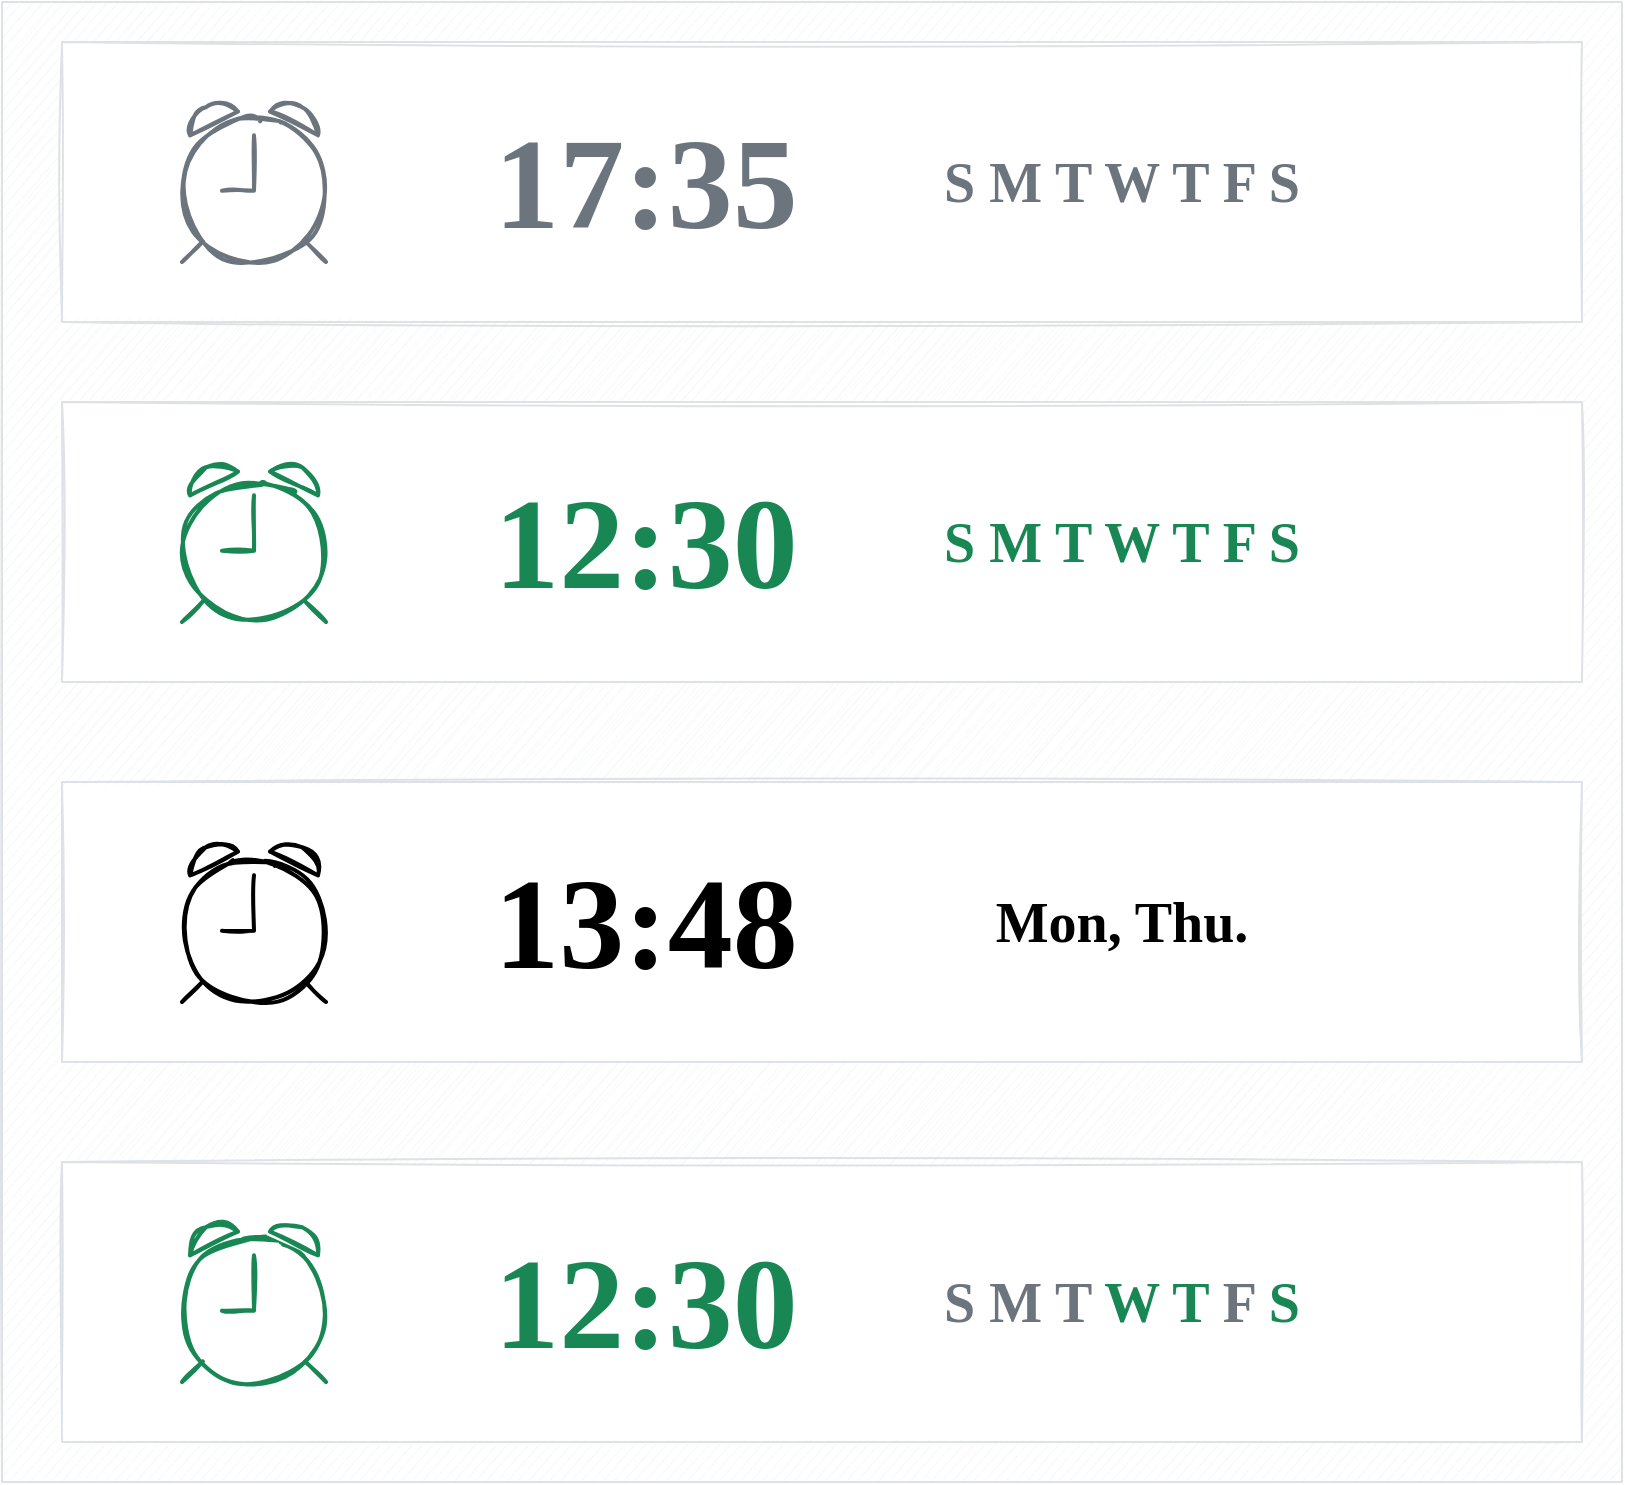 <mxfile version="13.10.4" type="device" pages="4"><diagram id="0MzR9gaXf1y7M-Q8e0nS" name="Page-1"><mxGraphModel dx="1422" dy="806" grid="1" gridSize="10" guides="1" tooltips="1" connect="1" arrows="1" fold="1" page="1" pageScale="1" pageWidth="850" pageHeight="1400" math="0" shadow="0"><root><mxCell id="0"/><mxCell id="CeQlGTK4tBVjJ5nVLQOM-20" value="Back" style="locked=1;" parent="0"/><mxCell id="CeQlGTK4tBVjJ5nVLQOM-21" value="" style="rounded=0;whiteSpace=wrap;html=1;sketch=1;strokeColor=#DEE2E6;fillColor=#f8f9fa;" vertex="1" parent="CeQlGTK4tBVjJ5nVLQOM-20"><mxGeometry x="10" y="20" width="810" height="740" as="geometry"/></mxCell><mxCell id="1" style="locked=1;" parent="0"/><mxCell id="CeQlGTK4tBVjJ5nVLQOM-10" value="" style="whiteSpace=wrap;html=1;sketch=1;strokeColor=#DEE2E6;" vertex="1" parent="1"><mxGeometry x="40" y="40" width="760" height="140" as="geometry"/></mxCell><mxCell id="CeQlGTK4tBVjJ5nVLQOM-11" value="" style="html=1;verticalLabelPosition=bottom;align=center;labelBackgroundColor=#ffffff;verticalAlign=top;strokeWidth=2;shadow=0;dashed=0;shape=mxgraph.ios7.icons.alarm_clock;sketch=1;strokeColor=#6c757D;" vertex="1" parent="1"><mxGeometry x="100" y="70" width="72" height="80" as="geometry"/></mxCell><mxCell id="CeQlGTK4tBVjJ5nVLQOM-12" value="&lt;font size=&quot;1&quot; data-font-src=&quot;https://fonts.googleapis.com/css?family=Cabin+Sketch&quot; face=&quot;Cabin Sketch&quot; color=&quot;#6c757d&quot;&gt;&lt;b style=&quot;font-size: 65px&quot;&gt;17:35&lt;/b&gt;&lt;/font&gt;" style="text;html=1;fillColor=none;align=center;verticalAlign=middle;whiteSpace=wrap;rounded=0;sketch=1;" vertex="1" parent="1"><mxGeometry x="250" y="80" width="164" height="60" as="geometry"/></mxCell><mxCell id="CeQlGTK4tBVjJ5nVLQOM-13" value="&lt;p&gt;&lt;b&gt;&lt;font style=&quot;font-size: 28px&quot; data-font-src=&quot;https://fonts.googleapis.com/css?family=Cabin+Sketch&quot; face=&quot;Cabin Sketch&quot; color=&quot;#6c757d&quot;&gt;S M T W T F S&lt;/font&gt;&lt;/b&gt;&lt;/p&gt;" style="text;html=1;fillColor=none;align=center;verticalAlign=middle;whiteSpace=wrap;rounded=0;sketch=1;" vertex="1" parent="1"><mxGeometry x="450" y="90" width="240" height="40" as="geometry"/></mxCell><mxCell id="CeQlGTK4tBVjJ5nVLQOM-14" value="" style="shape=image;html=1;verticalAlign=top;verticalLabelPosition=bottom;labelBackgroundColor=#ffffff;imageAspect=0;aspect=fixed;image=https://cdn3.iconfinder.com/data/icons/user-interface-169/32/cross-128.png;sketch=1;strokeColor=#000000;" vertex="1" parent="1"><mxGeometry x="740" y="62" width="28" height="28" as="geometry"/></mxCell><mxCell id="CeQlGTK4tBVjJ5nVLQOM-15" value="" style="whiteSpace=wrap;html=1;sketch=1;strokeColor=#DEE2E6;" vertex="1" parent="1"><mxGeometry x="40" y="220" width="760" height="140" as="geometry"/></mxCell><mxCell id="CeQlGTK4tBVjJ5nVLQOM-16" value="" style="html=1;verticalLabelPosition=bottom;align=center;labelBackgroundColor=#ffffff;verticalAlign=top;strokeWidth=2;shadow=0;dashed=0;shape=mxgraph.ios7.icons.alarm_clock;sketch=1;strokeColor=#198754;" vertex="1" parent="1"><mxGeometry x="100" y="250" width="72" height="80" as="geometry"/></mxCell><mxCell id="CeQlGTK4tBVjJ5nVLQOM-17" value="&lt;font size=&quot;1&quot; data-font-src=&quot;https://fonts.googleapis.com/css?family=Cabin+Sketch&quot; face=&quot;Cabin Sketch&quot; color=&quot;#198754&quot;&gt;&lt;b style=&quot;font-size: 65px&quot;&gt;12:30&lt;/b&gt;&lt;/font&gt;" style="text;html=1;strokeColor=none;fillColor=none;align=center;verticalAlign=middle;whiteSpace=wrap;rounded=0;sketch=1;" vertex="1" parent="1"><mxGeometry x="250" y="260" width="164" height="60" as="geometry"/></mxCell><mxCell id="CeQlGTK4tBVjJ5nVLQOM-18" value="&lt;p&gt;&lt;b&gt;&lt;font style=&quot;font-size: 28px&quot; data-font-src=&quot;https://fonts.googleapis.com/css?family=Cabin+Sketch&quot; face=&quot;Cabin Sketch&quot; color=&quot;#198754&quot;&gt;S M T W T F S&lt;/font&gt;&lt;/b&gt;&lt;/p&gt;" style="text;html=1;strokeColor=none;fillColor=none;align=center;verticalAlign=middle;whiteSpace=wrap;rounded=0;sketch=1;" vertex="1" parent="1"><mxGeometry x="450" y="270" width="240" height="40" as="geometry"/></mxCell><mxCell id="CeQlGTK4tBVjJ5nVLQOM-19" value="" style="shape=image;html=1;verticalAlign=top;verticalLabelPosition=bottom;labelBackgroundColor=#ffffff;imageAspect=0;aspect=fixed;image=https://cdn3.iconfinder.com/data/icons/user-interface-169/32/cross-128.png;sketch=1;strokeColor=#000000;" vertex="1" parent="1"><mxGeometry x="740" y="242" width="28" height="28" as="geometry"/></mxCell><mxCell id="CeQlGTK4tBVjJ5nVLQOM-22" value="" style="whiteSpace=wrap;html=1;sketch=1;strokeColor=#dee2e6;" vertex="1" parent="1"><mxGeometry x="40" y="410" width="760" height="140" as="geometry"/></mxCell><mxCell id="CeQlGTK4tBVjJ5nVLQOM-23" value="" style="html=1;verticalLabelPosition=bottom;align=center;labelBackgroundColor=#ffffff;verticalAlign=top;strokeWidth=2;shadow=0;dashed=0;shape=mxgraph.ios7.icons.alarm_clock;sketch=1;" vertex="1" parent="1"><mxGeometry x="100" y="440" width="72" height="80" as="geometry"/></mxCell><mxCell id="CeQlGTK4tBVjJ5nVLQOM-24" value="&lt;font size=&quot;1&quot; data-font-src=&quot;https://fonts.googleapis.com/css?family=Cabin+Sketch&quot; face=&quot;Cabin Sketch&quot;&gt;&lt;b style=&quot;font-size: 65px&quot;&gt;13:48&lt;/b&gt;&lt;/font&gt;" style="text;html=1;strokeColor=none;fillColor=none;align=center;verticalAlign=middle;whiteSpace=wrap;rounded=0;sketch=1;" vertex="1" parent="1"><mxGeometry x="250" y="450" width="164" height="60" as="geometry"/></mxCell><mxCell id="CeQlGTK4tBVjJ5nVLQOM-25" value="&lt;p&gt;&lt;b&gt;&lt;font style=&quot;font-size: 28px&quot; data-font-src=&quot;https://fonts.googleapis.com/css?family=Cabin+Sketch&quot; face=&quot;Cabin Sketch&quot;&gt;Mon, Thu.&lt;/font&gt;&lt;/b&gt;&lt;/p&gt;" style="text;html=1;strokeColor=none;fillColor=none;align=center;verticalAlign=middle;whiteSpace=wrap;rounded=0;sketch=1;" vertex="1" parent="1"><mxGeometry x="450" y="460" width="240" height="40" as="geometry"/></mxCell><mxCell id="CeQlGTK4tBVjJ5nVLQOM-26" value="" style="shape=image;html=1;verticalAlign=top;verticalLabelPosition=bottom;labelBackgroundColor=#ffffff;imageAspect=0;aspect=fixed;image=https://cdn3.iconfinder.com/data/icons/user-interface-169/32/cross-128.png;sketch=1;strokeColor=#000000;" vertex="1" parent="1"><mxGeometry x="740" y="432" width="28" height="28" as="geometry"/></mxCell><mxCell id="CeQlGTK4tBVjJ5nVLQOM-27" value="" style="whiteSpace=wrap;html=1;sketch=1;strokeColor=#DEE2E6;" vertex="1" parent="1"><mxGeometry x="40" y="600" width="760" height="140" as="geometry"/></mxCell><mxCell id="CeQlGTK4tBVjJ5nVLQOM-28" value="" style="html=1;verticalLabelPosition=bottom;align=center;labelBackgroundColor=#ffffff;verticalAlign=top;strokeWidth=2;shadow=0;dashed=0;shape=mxgraph.ios7.icons.alarm_clock;sketch=1;strokeColor=#198754;" vertex="1" parent="1"><mxGeometry x="100" y="630" width="72" height="80" as="geometry"/></mxCell><mxCell id="CeQlGTK4tBVjJ5nVLQOM-29" value="&lt;font size=&quot;1&quot; data-font-src=&quot;https://fonts.googleapis.com/css?family=Cabin+Sketch&quot; face=&quot;Cabin Sketch&quot; color=&quot;#198754&quot;&gt;&lt;b style=&quot;font-size: 65px&quot;&gt;12:30&lt;/b&gt;&lt;/font&gt;" style="text;html=1;strokeColor=none;fillColor=none;align=center;verticalAlign=middle;whiteSpace=wrap;rounded=0;sketch=1;" vertex="1" parent="1"><mxGeometry x="250" y="640" width="164" height="60" as="geometry"/></mxCell><mxCell id="CeQlGTK4tBVjJ5nVLQOM-30" value="&lt;p&gt;&lt;b&gt;&lt;font style=&quot;font-size: 28px&quot; data-font-src=&quot;https://fonts.googleapis.com/css?family=Cabin+Sketch&quot; face=&quot;Cabin Sketch&quot; color=&quot;#6c757d&quot;&gt;S M&lt;/font&gt;&lt;font style=&quot;font-size: 28px&quot; data-font-src=&quot;https://fonts.googleapis.com/css?family=Cabin+Sketch&quot; face=&quot;Cabin Sketch&quot; color=&quot;#198754&quot;&gt; &lt;/font&gt;&lt;font style=&quot;font-size: 28px&quot; data-font-src=&quot;https://fonts.googleapis.com/css?family=Cabin+Sketch&quot; face=&quot;Cabin Sketch&quot; color=&quot;#6c757d&quot;&gt;T&lt;/font&gt;&lt;font style=&quot;font-size: 28px&quot; data-font-src=&quot;https://fonts.googleapis.com/css?family=Cabin+Sketch&quot; face=&quot;Cabin Sketch&quot; color=&quot;#198754&quot;&gt; W T &lt;/font&gt;&lt;font style=&quot;font-size: 28px&quot; data-font-src=&quot;https://fonts.googleapis.com/css?family=Cabin+Sketch&quot; face=&quot;Cabin Sketch&quot; color=&quot;#6c757d&quot;&gt;F&lt;/font&gt;&lt;font style=&quot;font-size: 28px&quot; data-font-src=&quot;https://fonts.googleapis.com/css?family=Cabin+Sketch&quot; face=&quot;Cabin Sketch&quot; color=&quot;#198754&quot;&gt; S&lt;/font&gt;&lt;/b&gt;&lt;/p&gt;" style="text;html=1;strokeColor=none;fillColor=none;align=center;verticalAlign=middle;whiteSpace=wrap;rounded=0;sketch=1;" vertex="1" parent="1"><mxGeometry x="450" y="650" width="240" height="40" as="geometry"/></mxCell><mxCell id="CeQlGTK4tBVjJ5nVLQOM-31" value="" style="shape=image;html=1;verticalAlign=top;verticalLabelPosition=bottom;labelBackgroundColor=#ffffff;imageAspect=0;aspect=fixed;image=https://cdn3.iconfinder.com/data/icons/user-interface-169/32/cross-128.png;sketch=1;strokeColor=#000000;" vertex="1" parent="1"><mxGeometry x="740" y="622" width="28" height="28" as="geometry"/></mxCell></root></mxGraphModel></diagram><diagram id="_zBQYnnRmFBv37U8z1xf" name="Deactive"><mxGraphModel dx="1422" dy="806" grid="1" gridSize="10" guides="1" tooltips="1" connect="1" arrows="1" fold="1" page="1" pageScale="1" pageWidth="850" pageHeight="1400" math="0" shadow="0"><root><mxCell id="-3cBfx2xXV6WpAaV_bhJ-0"/><mxCell id="-3cBfx2xXV6WpAaV_bhJ-1" style="locked=1;" parent="-3cBfx2xXV6WpAaV_bhJ-0"/><mxCell id="dyO-uHmtAqwYj8nX7CIS-0" value="" style="rounded=0;whiteSpace=wrap;html=1;sketch=1;strokeColor=#DEE2E6;fillColor=#f8f9fa;" vertex="1" parent="-3cBfx2xXV6WpAaV_bhJ-1"><mxGeometry x="10" y="20" width="810" height="220" as="geometry"/></mxCell><mxCell id="-XKQG5-txdioDnkuQYrb-0" value="" style="whiteSpace=wrap;html=1;sketch=1;strokeColor=#DEE2E6;" vertex="1" parent="-3cBfx2xXV6WpAaV_bhJ-1"><mxGeometry x="40" y="40" width="760" height="140" as="geometry"/></mxCell><mxCell id="-XKQG5-txdioDnkuQYrb-1" value="" style="html=1;verticalLabelPosition=bottom;align=center;labelBackgroundColor=#ffffff;verticalAlign=top;strokeWidth=2;shadow=0;dashed=0;shape=mxgraph.ios7.icons.alarm_clock;sketch=1;strokeColor=#6c757D;" vertex="1" parent="-3cBfx2xXV6WpAaV_bhJ-1"><mxGeometry x="100" y="70" width="72" height="80" as="geometry"/></mxCell><mxCell id="-XKQG5-txdioDnkuQYrb-2" value="&lt;font size=&quot;1&quot; data-font-src=&quot;https://fonts.googleapis.com/css?family=Cabin+Sketch&quot; face=&quot;Cabin Sketch&quot; color=&quot;#6c757d&quot;&gt;&lt;b style=&quot;font-size: 65px&quot;&gt;17:35&lt;/b&gt;&lt;/font&gt;" style="text;html=1;fillColor=none;align=center;verticalAlign=middle;whiteSpace=wrap;rounded=0;sketch=1;" vertex="1" parent="-3cBfx2xXV6WpAaV_bhJ-1"><mxGeometry x="250" y="80" width="164" height="60" as="geometry"/></mxCell><mxCell id="-XKQG5-txdioDnkuQYrb-3" value="&lt;p&gt;&lt;b&gt;&lt;font style=&quot;font-size: 28px&quot; data-font-src=&quot;https://fonts.googleapis.com/css?family=Cabin+Sketch&quot; face=&quot;Cabin Sketch&quot; color=&quot;#6c757d&quot;&gt;S M T W T F S&lt;/font&gt;&lt;/b&gt;&lt;/p&gt;" style="text;html=1;fillColor=none;align=center;verticalAlign=middle;whiteSpace=wrap;rounded=0;sketch=1;" vertex="1" parent="-3cBfx2xXV6WpAaV_bhJ-1"><mxGeometry x="450" y="90" width="240" height="40" as="geometry"/></mxCell><mxCell id="-XKQG5-txdioDnkuQYrb-4" value="" style="shape=image;html=1;verticalAlign=top;verticalLabelPosition=bottom;labelBackgroundColor=#ffffff;imageAspect=0;aspect=fixed;image=https://cdn3.iconfinder.com/data/icons/user-interface-169/32/cross-128.png;sketch=1;strokeColor=#000000;" vertex="1" parent="-3cBfx2xXV6WpAaV_bhJ-1"><mxGeometry x="740" y="62" width="28" height="28" as="geometry"/></mxCell><mxCell id="dyO-uHmtAqwYj8nX7CIS-2" value="Ske" style="locked=1;" parent="-3cBfx2xXV6WpAaV_bhJ-0"/><mxCell id="dyO-uHmtAqwYj8nX7CIS-3" value="" style="endArrow=oval;html=1;strokeWidth=2;startArrow=oval;startFill=1;endFill=1;strokeColor=#0d6efd;" edge="1" parent="dyO-uHmtAqwYj8nX7CIS-2"><mxGeometry width="50" height="50" relative="1" as="geometry"><mxPoint x="490" y="130" as="sourcePoint"/><mxPoint x="660" y="130" as="targetPoint"/></mxGeometry></mxCell><mxCell id="dyO-uHmtAqwYj8nX7CIS-4" value="" style="endArrow=none;html=1;strokeColor=#0d6efd;strokeWidth=2;endFill=0;startArrow=none;startFill=0;" edge="1" parent="dyO-uHmtAqwYj8nX7CIS-2"><mxGeometry width="50" height="50" relative="1" as="geometry"><mxPoint x="570" y="200" as="sourcePoint"/><mxPoint x="570" y="130" as="targetPoint"/></mxGeometry></mxCell><mxCell id="dyO-uHmtAqwYj8nX7CIS-5" value="&lt;font face=&quot;Cabin Sketch&quot; data-font-src=&quot;https://fonts.googleapis.com/css?family=Cabin+Sketch&quot; style=&quot;font-size: 18px&quot; color=&quot;#0d6efd&quot;&gt;&lt;b&gt;Deactivate all list of days&lt;/b&gt;&lt;/font&gt;" style="text;html=1;strokeColor=none;fillColor=none;align=center;verticalAlign=middle;whiteSpace=wrap;rounded=0;sketch=1;" vertex="1" parent="dyO-uHmtAqwYj8nX7CIS-2"><mxGeometry x="470" y="190" width="210" height="60" as="geometry"/></mxCell><mxCell id="dyO-uHmtAqwYj8nX7CIS-6" value="" style="endArrow=oval;html=1;strokeWidth=2;startArrow=oval;startFill=1;endFill=1;strokeColor=#0d6efd;" edge="1" parent="dyO-uHmtAqwYj8nX7CIS-2"><mxGeometry width="50" height="50" relative="1" as="geometry"><mxPoint x="270" y="140" as="sourcePoint"/><mxPoint x="400" y="140" as="targetPoint"/></mxGeometry></mxCell><mxCell id="dyO-uHmtAqwYj8nX7CIS-7" value="" style="endArrow=none;html=1;strokeColor=#0d6efd;strokeWidth=2;endFill=0;startArrow=none;startFill=0;" edge="1" parent="dyO-uHmtAqwYj8nX7CIS-2"><mxGeometry width="50" height="50" relative="1" as="geometry"><mxPoint x="335" y="200" as="sourcePoint"/><mxPoint x="334.5" y="140" as="targetPoint"/></mxGeometry></mxCell><mxCell id="dyO-uHmtAqwYj8nX7CIS-8" value="&lt;font face=&quot;Cabin Sketch&quot; data-font-src=&quot;https://fonts.googleapis.com/css?family=Cabin+Sketch&quot; style=&quot;font-size: 18px&quot; color=&quot;#0d6efd&quot;&gt;&lt;b&gt;Deactivate the hour&lt;/b&gt;&lt;/font&gt;" style="text;html=1;strokeColor=none;fillColor=none;align=center;verticalAlign=middle;whiteSpace=wrap;rounded=0;sketch=1;" vertex="1" parent="dyO-uHmtAqwYj8nX7CIS-2"><mxGeometry x="230" y="190" width="210" height="60" as="geometry"/></mxCell><mxCell id="dyO-uHmtAqwYj8nX7CIS-9" value="" style="endArrow=oval;html=1;strokeWidth=2;startArrow=oval;startFill=1;endFill=1;strokeColor=#0d6efd;" edge="1" parent="dyO-uHmtAqwYj8nX7CIS-2"><mxGeometry width="50" height="50" relative="1" as="geometry"><mxPoint x="80" y="160" as="sourcePoint"/><mxPoint x="190" y="160" as="targetPoint"/></mxGeometry></mxCell><mxCell id="dyO-uHmtAqwYj8nX7CIS-10" value="" style="endArrow=none;html=1;strokeColor=#0d6efd;strokeWidth=2;endFill=0;startArrow=none;startFill=0;" edge="1" parent="dyO-uHmtAqwYj8nX7CIS-2"><mxGeometry width="50" height="50" relative="1" as="geometry"><mxPoint x="135" y="200" as="sourcePoint"/><mxPoint x="134.5" y="160" as="targetPoint"/></mxGeometry></mxCell><mxCell id="dyO-uHmtAqwYj8nX7CIS-11" value="&lt;font face=&quot;Cabin Sketch&quot; data-font-src=&quot;https://fonts.googleapis.com/css?family=Cabin+Sketch&quot; style=&quot;font-size: 18px&quot; color=&quot;#0d6efd&quot;&gt;&lt;b&gt;Deactivate the icon&lt;/b&gt;&lt;/font&gt;" style="text;html=1;strokeColor=none;fillColor=none;align=center;verticalAlign=middle;whiteSpace=wrap;rounded=0;sketch=1;" vertex="1" parent="dyO-uHmtAqwYj8nX7CIS-2"><mxGeometry x="30" y="190" width="210" height="60" as="geometry"/></mxCell></root></mxGraphModel></diagram><diagram id="hMzZ2jx3BDx274OwkkQu" name="Svg"><mxGraphModel dx="1185" dy="672" grid="1" gridSize="10" guides="1" tooltips="1" connect="1" arrows="1" fold="1" page="1" pageScale="1" pageWidth="850" pageHeight="1400" math="0" shadow="0"><root><mxCell id="8siYDb1pRb9pZlo73T6p-0"/><mxCell id="8siYDb1pRb9pZlo73T6p-1" style="locked=1;" parent="8siYDb1pRb9pZlo73T6p-0"/><mxCell id="SpqKHsOWKGo4K4lUWE05-0" value="" style="rounded=0;whiteSpace=wrap;html=1;sketch=1;strokeColor=#DEE2E6;fillColor=#f8f9fa;" vertex="1" parent="8siYDb1pRb9pZlo73T6p-1"><mxGeometry x="10" y="20" width="810" height="220" as="geometry"/></mxCell><mxCell id="SpqKHsOWKGo4K4lUWE05-1" value="" style="whiteSpace=wrap;html=1;sketch=1;strokeColor=#DEE2E6;" vertex="1" parent="8siYDb1pRb9pZlo73T6p-1"><mxGeometry x="40" y="40" width="760" height="140" as="geometry"/></mxCell><mxCell id="SpqKHsOWKGo4K4lUWE05-2" value="" style="html=1;verticalLabelPosition=bottom;align=center;labelBackgroundColor=#ffffff;verticalAlign=top;strokeWidth=2;shadow=0;dashed=0;shape=mxgraph.ios7.icons.alarm_clock;sketch=1;strokeColor=#6c757D;" vertex="1" parent="8siYDb1pRb9pZlo73T6p-1"><mxGeometry x="100" y="70" width="72" height="80" as="geometry"/></mxCell><mxCell id="SpqKHsOWKGo4K4lUWE05-3" value="&lt;font size=&quot;1&quot; data-font-src=&quot;https://fonts.googleapis.com/css?family=Cabin+Sketch&quot; face=&quot;Cabin Sketch&quot; color=&quot;#6c757d&quot;&gt;&lt;b style=&quot;font-size: 65px&quot;&gt;17:35&lt;/b&gt;&lt;/font&gt;" style="text;html=1;fillColor=none;align=center;verticalAlign=middle;whiteSpace=wrap;rounded=0;sketch=1;" vertex="1" parent="8siYDb1pRb9pZlo73T6p-1"><mxGeometry x="250" y="80" width="164" height="60" as="geometry"/></mxCell><mxCell id="SpqKHsOWKGo4K4lUWE05-4" value="&lt;p&gt;&lt;b&gt;&lt;font style=&quot;font-size: 28px&quot; data-font-src=&quot;https://fonts.googleapis.com/css?family=Cabin+Sketch&quot; face=&quot;Cabin Sketch&quot; color=&quot;#6c757d&quot;&gt;S M T W T F S&lt;/font&gt;&lt;/b&gt;&lt;/p&gt;" style="text;html=1;fillColor=none;align=center;verticalAlign=middle;whiteSpace=wrap;rounded=0;sketch=1;" vertex="1" parent="8siYDb1pRb9pZlo73T6p-1"><mxGeometry x="450" y="90" width="240" height="40" as="geometry"/></mxCell><mxCell id="SpqKHsOWKGo4K4lUWE05-5" value="" style="shape=image;html=1;verticalAlign=top;verticalLabelPosition=bottom;labelBackgroundColor=#ffffff;imageAspect=0;aspect=fixed;image=https://cdn3.iconfinder.com/data/icons/user-interface-169/32/cross-128.png;sketch=1;strokeColor=#000000;" vertex="1" parent="8siYDb1pRb9pZlo73T6p-1"><mxGeometry x="740" y="62" width="28" height="28" as="geometry"/></mxCell><mxCell id="NudbCx--9RIsmRNmW7py-2" value="Ske" style="locked=1;" parent="8siYDb1pRb9pZlo73T6p-0"/><mxCell id="NudbCx--9RIsmRNmW7py-3" value="" style="rounded=0;whiteSpace=wrap;html=1;sketch=1;strokeColor=#FFC107;fillColor=none;" vertex="1" parent="NudbCx--9RIsmRNmW7py-2"><mxGeometry x="60" y="50" width="150" height="120" as="geometry"/></mxCell><mxCell id="NudbCx--9RIsmRNmW7py-4" value="" style="rounded=0;whiteSpace=wrap;html=1;sketch=1;strokeColor=#FFC107;fillColor=none;" vertex="1" parent="NudbCx--9RIsmRNmW7py-2"><mxGeometry x="70" y="60" width="130" height="100" as="geometry"/></mxCell><mxCell id="NudbCx--9RIsmRNmW7py-5" value="" style="endArrow=oval;html=1;strokeColor=#0d6efd;strokeWidth=2;entryX=0;entryY=1;entryDx=0;entryDy=0;endFill=1;" edge="1" parent="NudbCx--9RIsmRNmW7py-2" target="NudbCx--9RIsmRNmW7py-3"><mxGeometry width="50" height="50" relative="1" as="geometry"><mxPoint x="60" y="200" as="sourcePoint"/><mxPoint x="100" y="190" as="targetPoint"/></mxGeometry></mxCell><mxCell id="NudbCx--9RIsmRNmW7py-6" value="" style="endArrow=oval;html=1;strokeColor=#0d6efd;strokeWidth=2;entryX=0;entryY=1;entryDx=0;entryDy=0;endFill=1;" edge="1" parent="NudbCx--9RIsmRNmW7py-2"><mxGeometry width="50" height="50" relative="1" as="geometry"><mxPoint x="110" y="190" as="sourcePoint"/><mxPoint x="110" y="160" as="targetPoint"/></mxGeometry></mxCell><mxCell id="NudbCx--9RIsmRNmW7py-7" value="&lt;font face=&quot;Cabin Sketch&quot; data-font-src=&quot;https://fonts.googleapis.com/css?family=Cabin+Sketch&quot; color=&quot;#0d6efd&quot;&gt;&lt;b&gt;SVG&lt;/b&gt;&lt;/font&gt;" style="text;html=1;strokeColor=none;fillColor=none;align=center;verticalAlign=middle;whiteSpace=wrap;rounded=0;sketch=1;" vertex="1" parent="NudbCx--9RIsmRNmW7py-2"><mxGeometry x="40" y="200" width="40" height="20" as="geometry"/></mxCell><mxCell id="NudbCx--9RIsmRNmW7py-8" value="&lt;font face=&quot;Cabin Sketch&quot; data-font-src=&quot;https://fonts.googleapis.com/css?family=Cabin+Sketch&quot; color=&quot;#0d6efd&quot;&gt;&lt;b&gt;USE&lt;/b&gt;&lt;/font&gt;" style="text;html=1;strokeColor=none;fillColor=none;align=center;verticalAlign=middle;whiteSpace=wrap;rounded=0;sketch=1;" vertex="1" parent="NudbCx--9RIsmRNmW7py-2"><mxGeometry x="90" y="190" width="40" height="20" as="geometry"/></mxCell><mxCell id="NudbCx--9RIsmRNmW7py-9" value="" style="rounded=0;whiteSpace=wrap;html=1;sketch=1;strokeColor=#FFC107;fillColor=none;" vertex="1" parent="NudbCx--9RIsmRNmW7py-2"><mxGeometry x="250" y="70" width="160" height="70" as="geometry"/></mxCell><mxCell id="NudbCx--9RIsmRNmW7py-11" value="" style="endArrow=oval;html=1;strokeColor=#0d6efd;strokeWidth=2;entryX=0;entryY=1;entryDx=0;entryDy=0;endFill=1;exitX=0.5;exitY=0;exitDx=0;exitDy=0;" edge="1" parent="NudbCx--9RIsmRNmW7py-2" source="NudbCx--9RIsmRNmW7py-12"><mxGeometry width="50" height="50" relative="1" as="geometry"><mxPoint x="270" y="170" as="sourcePoint"/><mxPoint x="270" y="140" as="targetPoint"/></mxGeometry></mxCell><mxCell id="NudbCx--9RIsmRNmW7py-12" value="&lt;font face=&quot;Cabin Sketch&quot; data-font-src=&quot;https://fonts.googleapis.com/css?family=Cabin+Sketch&quot; color=&quot;#0d6efd&quot;&gt;&lt;b&gt;P&lt;/b&gt;&lt;/font&gt;" style="text;html=1;strokeColor=none;fillColor=none;align=center;verticalAlign=middle;whiteSpace=wrap;rounded=0;sketch=1;" vertex="1" parent="NudbCx--9RIsmRNmW7py-2"><mxGeometry x="250" y="190" width="40" height="20" as="geometry"/></mxCell></root></mxGraphModel></diagram><diagram id="_o9vfbwgoB9El_ZiHtI_" name="Days"><mxGraphModel dx="1185" dy="672" grid="1" gridSize="10" guides="1" tooltips="1" connect="1" arrows="1" fold="1" page="1" pageScale="1" pageWidth="850" pageHeight="1400" math="0" shadow="0"><root><mxCell id="5kQfEXzNewm1KwDJuJnD-0"/><mxCell id="5kQfEXzNewm1KwDJuJnD-1" style="locked=1;" parent="5kQfEXzNewm1KwDJuJnD-0"/><mxCell id="5kQfEXzNewm1KwDJuJnD-2" value="" style="rounded=0;whiteSpace=wrap;html=1;sketch=1;strokeColor=#DEE2E6;fillColor=#f8f9fa;" vertex="1" parent="5kQfEXzNewm1KwDJuJnD-1"><mxGeometry x="10" y="20" width="810" height="220" as="geometry"/></mxCell><mxCell id="5kQfEXzNewm1KwDJuJnD-3" value="" style="whiteSpace=wrap;html=1;sketch=1;strokeColor=#DEE2E6;" vertex="1" parent="5kQfEXzNewm1KwDJuJnD-1"><mxGeometry x="40" y="40" width="760" height="140" as="geometry"/></mxCell><mxCell id="5kQfEXzNewm1KwDJuJnD-4" value="" style="html=1;verticalLabelPosition=bottom;align=center;labelBackgroundColor=#ffffff;verticalAlign=top;strokeWidth=2;shadow=0;dashed=0;shape=mxgraph.ios7.icons.alarm_clock;sketch=1;strokeColor=#6c757D;" vertex="1" parent="5kQfEXzNewm1KwDJuJnD-1"><mxGeometry x="100" y="70" width="72" height="80" as="geometry"/></mxCell><mxCell id="5kQfEXzNewm1KwDJuJnD-5" value="&lt;font size=&quot;1&quot; data-font-src=&quot;https://fonts.googleapis.com/css?family=Cabin+Sketch&quot; face=&quot;Cabin Sketch&quot; color=&quot;#6c757d&quot;&gt;&lt;b style=&quot;font-size: 65px&quot;&gt;17:35&lt;/b&gt;&lt;/font&gt;" style="text;html=1;fillColor=none;align=center;verticalAlign=middle;whiteSpace=wrap;rounded=0;sketch=1;" vertex="1" parent="5kQfEXzNewm1KwDJuJnD-1"><mxGeometry x="250" y="80" width="164" height="60" as="geometry"/></mxCell><mxCell id="5kQfEXzNewm1KwDJuJnD-6" value="&lt;p&gt;&lt;b&gt;&lt;font style=&quot;font-size: 28px&quot; data-font-src=&quot;https://fonts.googleapis.com/css?family=Cabin+Sketch&quot; face=&quot;Cabin Sketch&quot; color=&quot;#6c757d&quot;&gt;S M T W T F S&lt;/font&gt;&lt;/b&gt;&lt;/p&gt;" style="text;html=1;fillColor=none;align=center;verticalAlign=middle;whiteSpace=wrap;rounded=0;sketch=1;" vertex="1" parent="5kQfEXzNewm1KwDJuJnD-1"><mxGeometry x="450" y="90" width="240" height="40" as="geometry"/></mxCell><mxCell id="5kQfEXzNewm1KwDJuJnD-7" value="" style="shape=image;html=1;verticalAlign=top;verticalLabelPosition=bottom;labelBackgroundColor=#ffffff;imageAspect=0;aspect=fixed;image=https://cdn3.iconfinder.com/data/icons/user-interface-169/32/cross-128.png;sketch=1;strokeColor=#000000;" vertex="1" parent="5kQfEXzNewm1KwDJuJnD-1"><mxGeometry x="740" y="62" width="28" height="28" as="geometry"/></mxCell><mxCell id="sCAUpd3KP3cTmRwVPpTi-0" value="Ske" style="locked=1;" parent="5kQfEXzNewm1KwDJuJnD-0"/><mxCell id="sCAUpd3KP3cTmRwVPpTi-8" value="" style="rounded=0;whiteSpace=wrap;html=1;sketch=1;strokeColor=#FFC107;fillColor=none;" vertex="1" parent="sCAUpd3KP3cTmRwVPpTi-0"><mxGeometry x="465" y="80" width="45" height="60" as="geometry"/></mxCell><mxCell id="sCAUpd3KP3cTmRwVPpTi-9" value="" style="rounded=0;whiteSpace=wrap;html=1;sketch=1;strokeColor=#FFC107;fillColor=none;" vertex="1" parent="sCAUpd3KP3cTmRwVPpTi-0"><mxGeometry x="510" y="80" width="30" height="60" as="geometry"/></mxCell><mxCell id="sCAUpd3KP3cTmRwVPpTi-10" value="" style="rounded=0;whiteSpace=wrap;html=1;sketch=1;strokeColor=#FFC107;fillColor=none;" vertex="1" parent="sCAUpd3KP3cTmRwVPpTi-0"><mxGeometry x="540" y="80" width="20" height="60" as="geometry"/></mxCell><mxCell id="sCAUpd3KP3cTmRwVPpTi-11" value="" style="rounded=0;whiteSpace=wrap;html=1;sketch=1;strokeColor=#FFC107;fillColor=none;" vertex="1" parent="sCAUpd3KP3cTmRwVPpTi-0"><mxGeometry x="560" y="80" width="30" height="60" as="geometry"/></mxCell><mxCell id="sCAUpd3KP3cTmRwVPpTi-12" value="" style="rounded=0;whiteSpace=wrap;html=1;sketch=1;strokeColor=#FFC107;fillColor=none;" vertex="1" parent="sCAUpd3KP3cTmRwVPpTi-0"><mxGeometry x="590" y="80" width="20" height="60" as="geometry"/></mxCell><mxCell id="sCAUpd3KP3cTmRwVPpTi-13" value="" style="rounded=0;whiteSpace=wrap;html=1;sketch=1;strokeColor=#FFC107;fillColor=none;" vertex="1" parent="sCAUpd3KP3cTmRwVPpTi-0"><mxGeometry x="610" y="80" width="20" height="60" as="geometry"/></mxCell><mxCell id="sCAUpd3KP3cTmRwVPpTi-14" value="" style="rounded=0;whiteSpace=wrap;html=1;sketch=1;strokeColor=#FFC107;fillColor=none;" vertex="1" parent="sCAUpd3KP3cTmRwVPpTi-0"><mxGeometry x="630" y="80" width="45" height="60" as="geometry"/></mxCell><mxCell id="sCAUpd3KP3cTmRwVPpTi-1" value="" style="rounded=0;whiteSpace=wrap;html=1;sketch=1;strokeColor=#FFC107;fillColor=none;" vertex="1" parent="sCAUpd3KP3cTmRwVPpTi-0"><mxGeometry x="480" y="90" width="30" height="40" as="geometry"/></mxCell><mxCell id="sCAUpd3KP3cTmRwVPpTi-2" value="" style="rounded=0;whiteSpace=wrap;html=1;sketch=1;strokeColor=#FFC107;fillColor=none;" vertex="1" parent="sCAUpd3KP3cTmRwVPpTi-0"><mxGeometry x="510" y="90" width="30" height="40" as="geometry"/></mxCell><mxCell id="sCAUpd3KP3cTmRwVPpTi-3" value="" style="rounded=0;whiteSpace=wrap;html=1;sketch=1;strokeColor=#FFC107;fillColor=none;" vertex="1" parent="sCAUpd3KP3cTmRwVPpTi-0"><mxGeometry x="540" y="90" width="20" height="40" as="geometry"/></mxCell><mxCell id="sCAUpd3KP3cTmRwVPpTi-4" value="" style="rounded=0;whiteSpace=wrap;html=1;sketch=1;strokeColor=#FFC107;fillColor=none;" vertex="1" parent="sCAUpd3KP3cTmRwVPpTi-0"><mxGeometry x="560" y="90" width="30" height="40" as="geometry"/></mxCell><mxCell id="sCAUpd3KP3cTmRwVPpTi-5" value="" style="rounded=0;whiteSpace=wrap;html=1;sketch=1;strokeColor=#FFC107;fillColor=none;" vertex="1" parent="sCAUpd3KP3cTmRwVPpTi-0"><mxGeometry x="590" y="90" width="20" height="40" as="geometry"/></mxCell><mxCell id="sCAUpd3KP3cTmRwVPpTi-6" value="" style="rounded=0;whiteSpace=wrap;html=1;sketch=1;strokeColor=#FFC107;fillColor=none;" vertex="1" parent="sCAUpd3KP3cTmRwVPpTi-0"><mxGeometry x="610" y="90" width="20" height="40" as="geometry"/></mxCell><mxCell id="sCAUpd3KP3cTmRwVPpTi-7" value="" style="rounded=0;whiteSpace=wrap;html=1;sketch=1;strokeColor=#FFC107;fillColor=none;" vertex="1" parent="sCAUpd3KP3cTmRwVPpTi-0"><mxGeometry x="630" y="90" width="30" height="40" as="geometry"/></mxCell><mxCell id="sCAUpd3KP3cTmRwVPpTi-16" value="" style="endArrow=oval;html=1;strokeColor=#0d6efd;strokeWidth=2;entryX=0.25;entryY=1;entryDx=0;entryDy=0;endFill=1;" edge="1" parent="sCAUpd3KP3cTmRwVPpTi-0" target="sCAUpd3KP3cTmRwVPpTi-1"><mxGeometry width="50" height="50" relative="1" as="geometry"><mxPoint x="488" y="150" as="sourcePoint"/><mxPoint x="490" y="160" as="targetPoint"/></mxGeometry></mxCell><mxCell id="sCAUpd3KP3cTmRwVPpTi-17" value="" style="endArrow=oval;html=1;strokeColor=#0d6efd;strokeWidth=2;entryX=0.25;entryY=1;entryDx=0;entryDy=0;endFill=1;" edge="1" parent="sCAUpd3KP3cTmRwVPpTi-0"><mxGeometry width="50" height="50" relative="1" as="geometry"><mxPoint x="525.25" y="150" as="sourcePoint"/><mxPoint x="524.75" y="130" as="targetPoint"/></mxGeometry></mxCell><mxCell id="sCAUpd3KP3cTmRwVPpTi-18" value="" style="endArrow=oval;html=1;strokeColor=#0d6efd;strokeWidth=2;entryX=0.25;entryY=1;entryDx=0;entryDy=0;endFill=1;" edge="1" parent="sCAUpd3KP3cTmRwVPpTi-0"><mxGeometry width="50" height="50" relative="1" as="geometry"><mxPoint x="550.25" y="150" as="sourcePoint"/><mxPoint x="549.75" y="130" as="targetPoint"/></mxGeometry></mxCell><mxCell id="sCAUpd3KP3cTmRwVPpTi-19" value="" style="endArrow=oval;html=1;strokeColor=#0d6efd;strokeWidth=2;entryX=0.25;entryY=1;entryDx=0;entryDy=0;endFill=1;" edge="1" parent="sCAUpd3KP3cTmRwVPpTi-0"><mxGeometry width="50" height="50" relative="1" as="geometry"><mxPoint x="575.25" y="150" as="sourcePoint"/><mxPoint x="574.75" y="130" as="targetPoint"/></mxGeometry></mxCell><mxCell id="sCAUpd3KP3cTmRwVPpTi-20" value="" style="endArrow=oval;html=1;strokeColor=#0d6efd;strokeWidth=2;entryX=0.25;entryY=1;entryDx=0;entryDy=0;endFill=1;" edge="1" parent="sCAUpd3KP3cTmRwVPpTi-0"><mxGeometry width="50" height="50" relative="1" as="geometry"><mxPoint x="600.25" y="150" as="sourcePoint"/><mxPoint x="599.75" y="130" as="targetPoint"/></mxGeometry></mxCell><mxCell id="sCAUpd3KP3cTmRwVPpTi-21" value="" style="endArrow=oval;html=1;strokeColor=#0d6efd;strokeWidth=2;entryX=0.25;entryY=1;entryDx=0;entryDy=0;endFill=1;" edge="1" parent="sCAUpd3KP3cTmRwVPpTi-0"><mxGeometry width="50" height="50" relative="1" as="geometry"><mxPoint x="620.25" y="150" as="sourcePoint"/><mxPoint x="619.75" y="130" as="targetPoint"/></mxGeometry></mxCell><mxCell id="sCAUpd3KP3cTmRwVPpTi-22" value="" style="endArrow=oval;html=1;strokeColor=#0d6efd;strokeWidth=2;entryX=0.25;entryY=1;entryDx=0;entryDy=0;endFill=1;" edge="1" parent="sCAUpd3KP3cTmRwVPpTi-0"><mxGeometry width="50" height="50" relative="1" as="geometry"><mxPoint x="645.25" y="150" as="sourcePoint"/><mxPoint x="644.75" y="130" as="targetPoint"/></mxGeometry></mxCell><mxCell id="sCAUpd3KP3cTmRwVPpTi-23" value="&lt;font face=&quot;Cabin Sketch&quot; data-font-src=&quot;https://fonts.googleapis.com/css?family=Cabin+Sketch&quot; color=&quot;#0d6efd&quot;&gt;&lt;b&gt;P&lt;/b&gt;&lt;/font&gt;" style="text;html=1;strokeColor=none;fillColor=none;align=center;verticalAlign=middle;whiteSpace=wrap;rounded=0;sketch=1;" vertex="1" parent="sCAUpd3KP3cTmRwVPpTi-0"><mxGeometry x="482.5" y="150" width="10" height="20" as="geometry"/></mxCell><mxCell id="sCAUpd3KP3cTmRwVPpTi-24" value="&lt;font face=&quot;Cabin Sketch&quot; data-font-src=&quot;https://fonts.googleapis.com/css?family=Cabin+Sketch&quot; color=&quot;#0d6efd&quot;&gt;&lt;b&gt;P&lt;/b&gt;&lt;/font&gt;" style="text;html=1;strokeColor=none;fillColor=none;align=center;verticalAlign=middle;whiteSpace=wrap;rounded=0;sketch=1;" vertex="1" parent="sCAUpd3KP3cTmRwVPpTi-0"><mxGeometry x="545" y="150" width="10" height="20" as="geometry"/></mxCell><mxCell id="sCAUpd3KP3cTmRwVPpTi-25" value="&lt;font face=&quot;Cabin Sketch&quot; data-font-src=&quot;https://fonts.googleapis.com/css?family=Cabin+Sketch&quot; color=&quot;#0d6efd&quot;&gt;&lt;b&gt;P&lt;/b&gt;&lt;/font&gt;" style="text;html=1;strokeColor=none;fillColor=none;align=center;verticalAlign=middle;whiteSpace=wrap;rounded=0;sketch=1;" vertex="1" parent="sCAUpd3KP3cTmRwVPpTi-0"><mxGeometry x="570" y="150" width="10" height="20" as="geometry"/></mxCell><mxCell id="sCAUpd3KP3cTmRwVPpTi-26" value="&lt;font face=&quot;Cabin Sketch&quot; data-font-src=&quot;https://fonts.googleapis.com/css?family=Cabin+Sketch&quot; color=&quot;#0d6efd&quot;&gt;&lt;b&gt;P&lt;/b&gt;&lt;/font&gt;" style="text;html=1;strokeColor=none;fillColor=none;align=center;verticalAlign=middle;whiteSpace=wrap;rounded=0;sketch=1;" vertex="1" parent="sCAUpd3KP3cTmRwVPpTi-0"><mxGeometry x="520" y="150" width="10" height="20" as="geometry"/></mxCell><mxCell id="sCAUpd3KP3cTmRwVPpTi-27" value="&lt;font face=&quot;Cabin Sketch&quot; data-font-src=&quot;https://fonts.googleapis.com/css?family=Cabin+Sketch&quot; color=&quot;#0d6efd&quot;&gt;&lt;b&gt;P&lt;/b&gt;&lt;/font&gt;" style="text;html=1;strokeColor=none;fillColor=none;align=center;verticalAlign=middle;whiteSpace=wrap;rounded=0;sketch=1;" vertex="1" parent="sCAUpd3KP3cTmRwVPpTi-0"><mxGeometry x="595" y="150" width="10" height="20" as="geometry"/></mxCell><mxCell id="sCAUpd3KP3cTmRwVPpTi-28" value="&lt;font face=&quot;Cabin Sketch&quot; data-font-src=&quot;https://fonts.googleapis.com/css?family=Cabin+Sketch&quot; color=&quot;#0d6efd&quot;&gt;&lt;b&gt;P&lt;/b&gt;&lt;/font&gt;" style="text;html=1;strokeColor=none;fillColor=none;align=center;verticalAlign=middle;whiteSpace=wrap;rounded=0;sketch=1;" vertex="1" parent="sCAUpd3KP3cTmRwVPpTi-0"><mxGeometry x="615" y="150" width="10" height="20" as="geometry"/></mxCell><mxCell id="sCAUpd3KP3cTmRwVPpTi-29" value="&lt;font face=&quot;Cabin Sketch&quot; data-font-src=&quot;https://fonts.googleapis.com/css?family=Cabin+Sketch&quot; color=&quot;#0d6efd&quot;&gt;&lt;b&gt;P&lt;/b&gt;&lt;/font&gt;" style="text;html=1;strokeColor=none;fillColor=none;align=center;verticalAlign=middle;whiteSpace=wrap;rounded=0;sketch=1;" vertex="1" parent="sCAUpd3KP3cTmRwVPpTi-0"><mxGeometry x="640" y="150" width="10" height="20" as="geometry"/></mxCell><mxCell id="sCAUpd3KP3cTmRwVPpTi-30" value="" style="endArrow=none;html=1;strokeColor=#0d6efd;strokeWidth=2;entryX=0.25;entryY=1;entryDx=0;entryDy=0;endFill=0;startArrow=oval;startFill=1;" edge="1" parent="sCAUpd3KP3cTmRwVPpTi-0"><mxGeometry width="50" height="50" relative="1" as="geometry"><mxPoint x="492.75" y="80" as="sourcePoint"/><mxPoint x="492.25" y="60" as="targetPoint"/></mxGeometry></mxCell><mxCell id="sCAUpd3KP3cTmRwVPpTi-31" value="" style="endArrow=none;html=1;strokeColor=#0d6efd;strokeWidth=2;entryX=0.25;entryY=1;entryDx=0;entryDy=0;endFill=0;startArrow=oval;startFill=1;" edge="1" parent="sCAUpd3KP3cTmRwVPpTi-0"><mxGeometry width="50" height="50" relative="1" as="geometry"><mxPoint x="530" y="80" as="sourcePoint"/><mxPoint x="529.5" y="60" as="targetPoint"/></mxGeometry></mxCell><mxCell id="sCAUpd3KP3cTmRwVPpTi-32" value="" style="endArrow=none;html=1;strokeColor=#0d6efd;strokeWidth=2;entryX=0.25;entryY=1;entryDx=0;entryDy=0;endFill=0;startArrow=oval;startFill=1;" edge="1" parent="sCAUpd3KP3cTmRwVPpTi-0"><mxGeometry width="50" height="50" relative="1" as="geometry"><mxPoint x="555" y="80" as="sourcePoint"/><mxPoint x="554.5" y="60" as="targetPoint"/></mxGeometry></mxCell><mxCell id="sCAUpd3KP3cTmRwVPpTi-33" value="" style="endArrow=none;html=1;strokeColor=#0d6efd;strokeWidth=2;entryX=0.25;entryY=1;entryDx=0;entryDy=0;endFill=0;startArrow=oval;startFill=1;" edge="1" parent="sCAUpd3KP3cTmRwVPpTi-0"><mxGeometry width="50" height="50" relative="1" as="geometry"><mxPoint x="580" y="80" as="sourcePoint"/><mxPoint x="579.5" y="60" as="targetPoint"/></mxGeometry></mxCell><mxCell id="sCAUpd3KP3cTmRwVPpTi-34" value="" style="endArrow=none;html=1;strokeColor=#0d6efd;strokeWidth=2;entryX=0.25;entryY=1;entryDx=0;entryDy=0;endFill=0;startArrow=oval;startFill=1;" edge="1" parent="sCAUpd3KP3cTmRwVPpTi-0"><mxGeometry width="50" height="50" relative="1" as="geometry"><mxPoint x="605" y="80" as="sourcePoint"/><mxPoint x="604.5" y="60" as="targetPoint"/></mxGeometry></mxCell><mxCell id="sCAUpd3KP3cTmRwVPpTi-35" value="" style="endArrow=none;html=1;strokeColor=#0d6efd;strokeWidth=2;entryX=0.25;entryY=1;entryDx=0;entryDy=0;endFill=0;startArrow=oval;startFill=1;" edge="1" parent="sCAUpd3KP3cTmRwVPpTi-0"><mxGeometry width="50" height="50" relative="1" as="geometry"><mxPoint x="625" y="80" as="sourcePoint"/><mxPoint x="624.5" y="60" as="targetPoint"/></mxGeometry></mxCell><mxCell id="sCAUpd3KP3cTmRwVPpTi-36" value="" style="endArrow=none;html=1;strokeColor=#0d6efd;strokeWidth=2;entryX=0.25;entryY=1;entryDx=0;entryDy=0;endFill=0;startArrow=oval;startFill=1;" edge="1" parent="sCAUpd3KP3cTmRwVPpTi-0"><mxGeometry width="50" height="50" relative="1" as="geometry"><mxPoint x="650" y="80" as="sourcePoint"/><mxPoint x="649.5" y="60" as="targetPoint"/></mxGeometry></mxCell><mxCell id="sCAUpd3KP3cTmRwVPpTi-37" value="&lt;font face=&quot;Cabin Sketch&quot; data-font-src=&quot;https://fonts.googleapis.com/css?family=Cabin+Sketch&quot; color=&quot;#0d6efd&quot;&gt;&lt;b&gt;DIV&lt;/b&gt;&lt;/font&gt;" style="text;html=1;strokeColor=none;fillColor=none;align=center;verticalAlign=middle;whiteSpace=wrap;rounded=0;sketch=1;" vertex="1" parent="sCAUpd3KP3cTmRwVPpTi-0"><mxGeometry x="482.5" y="40" width="20" height="20" as="geometry"/></mxCell><mxCell id="sCAUpd3KP3cTmRwVPpTi-39" value="&lt;font face=&quot;Cabin Sketch&quot; data-font-src=&quot;https://fonts.googleapis.com/css?family=Cabin+Sketch&quot; color=&quot;#0d6efd&quot;&gt;&lt;b&gt;DIV&lt;/b&gt;&lt;/font&gt;" style="text;html=1;strokeColor=none;fillColor=none;align=center;verticalAlign=middle;whiteSpace=wrap;rounded=0;sketch=1;" vertex="1" parent="sCAUpd3KP3cTmRwVPpTi-0"><mxGeometry x="545" y="40" width="20" height="20" as="geometry"/></mxCell><mxCell id="sCAUpd3KP3cTmRwVPpTi-42" value="&lt;font face=&quot;Cabin Sketch&quot; data-font-src=&quot;https://fonts.googleapis.com/css?family=Cabin+Sketch&quot; color=&quot;#0d6efd&quot;&gt;&lt;b&gt;DIV&lt;/b&gt;&lt;/font&gt;" style="text;html=1;strokeColor=none;fillColor=none;align=center;verticalAlign=middle;whiteSpace=wrap;rounded=0;sketch=1;" vertex="1" parent="sCAUpd3KP3cTmRwVPpTi-0"><mxGeometry x="615" y="40" width="20" height="20" as="geometry"/></mxCell><mxCell id="sCAUpd3KP3cTmRwVPpTi-44" value="" style="endArrow=none;html=1;strokeColor=#0d6efd;strokeWidth=2;" edge="1" parent="sCAUpd3KP3cTmRwVPpTi-0"><mxGeometry width="50" height="50" relative="1" as="geometry"><mxPoint x="530" y="60" as="sourcePoint"/><mxPoint x="580" y="60" as="targetPoint"/></mxGeometry></mxCell><mxCell id="sCAUpd3KP3cTmRwVPpTi-45" value="" style="endArrow=none;html=1;strokeColor=#0d6efd;strokeWidth=2;" edge="1" parent="sCAUpd3KP3cTmRwVPpTi-0"><mxGeometry width="50" height="50" relative="1" as="geometry"><mxPoint x="605" y="60" as="sourcePoint"/><mxPoint x="650" y="60" as="targetPoint"/></mxGeometry></mxCell></root></mxGraphModel></diagram></mxfile>